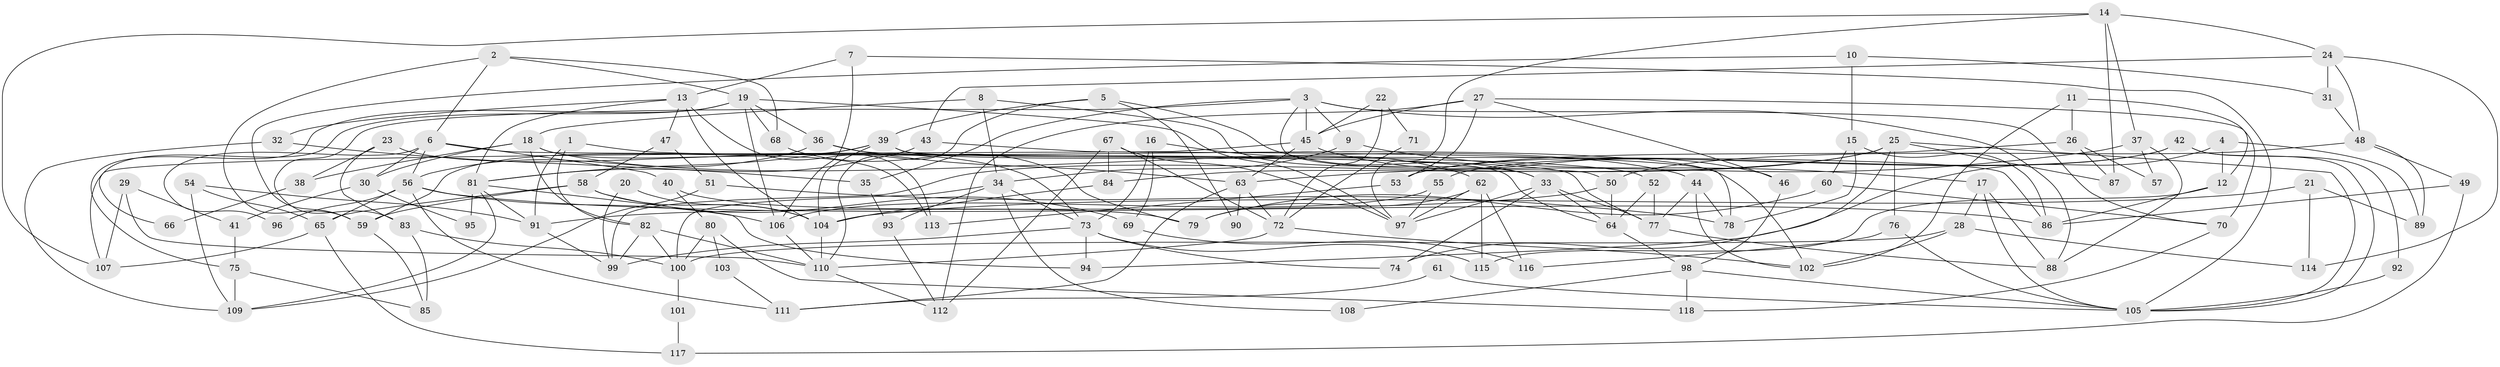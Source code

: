 // Generated by graph-tools (version 1.1) at 2025/02/03/09/25 03:02:11]
// undirected, 118 vertices, 236 edges
graph export_dot {
graph [start="1"]
  node [color=gray90,style=filled];
  1;
  2;
  3;
  4;
  5;
  6;
  7;
  8;
  9;
  10;
  11;
  12;
  13;
  14;
  15;
  16;
  17;
  18;
  19;
  20;
  21;
  22;
  23;
  24;
  25;
  26;
  27;
  28;
  29;
  30;
  31;
  32;
  33;
  34;
  35;
  36;
  37;
  38;
  39;
  40;
  41;
  42;
  43;
  44;
  45;
  46;
  47;
  48;
  49;
  50;
  51;
  52;
  53;
  54;
  55;
  56;
  57;
  58;
  59;
  60;
  61;
  62;
  63;
  64;
  65;
  66;
  67;
  68;
  69;
  70;
  71;
  72;
  73;
  74;
  75;
  76;
  77;
  78;
  79;
  80;
  81;
  82;
  83;
  84;
  85;
  86;
  87;
  88;
  89;
  90;
  91;
  92;
  93;
  94;
  95;
  96;
  97;
  98;
  99;
  100;
  101;
  102;
  103;
  104;
  105;
  106;
  107;
  108;
  109;
  110;
  111;
  112;
  113;
  114;
  115;
  116;
  117;
  118;
  1 -- 91;
  1 -- 52;
  1 -- 82;
  2 -- 59;
  2 -- 6;
  2 -- 19;
  2 -- 68;
  3 -- 45;
  3 -- 50;
  3 -- 9;
  3 -- 35;
  3 -- 70;
  3 -- 83;
  3 -- 88;
  4 -- 12;
  4 -- 94;
  4 -- 89;
  5 -- 33;
  5 -- 110;
  5 -- 39;
  5 -- 90;
  6 -- 56;
  6 -- 77;
  6 -- 30;
  6 -- 40;
  6 -- 96;
  7 -- 105;
  7 -- 13;
  7 -- 106;
  8 -- 33;
  8 -- 18;
  8 -- 34;
  9 -- 34;
  9 -- 17;
  10 -- 59;
  10 -- 15;
  10 -- 31;
  11 -- 26;
  11 -- 12;
  11 -- 102;
  12 -- 86;
  12 -- 115;
  13 -- 81;
  13 -- 104;
  13 -- 32;
  13 -- 47;
  13 -- 113;
  14 -- 97;
  14 -- 37;
  14 -- 24;
  14 -- 87;
  14 -- 107;
  15 -- 78;
  15 -- 86;
  15 -- 60;
  16 -- 62;
  16 -- 73;
  16 -- 69;
  17 -- 105;
  17 -- 28;
  17 -- 88;
  18 -- 82;
  18 -- 44;
  18 -- 30;
  18 -- 38;
  18 -- 113;
  19 -- 75;
  19 -- 36;
  19 -- 66;
  19 -- 68;
  19 -- 97;
  19 -- 106;
  20 -- 99;
  20 -- 104;
  21 -- 114;
  21 -- 104;
  21 -- 89;
  22 -- 72;
  22 -- 45;
  22 -- 71;
  23 -- 83;
  23 -- 73;
  23 -- 38;
  24 -- 31;
  24 -- 43;
  24 -- 48;
  24 -- 114;
  25 -- 105;
  25 -- 99;
  25 -- 74;
  25 -- 76;
  25 -- 84;
  25 -- 87;
  26 -- 87;
  26 -- 53;
  26 -- 57;
  27 -- 70;
  27 -- 112;
  27 -- 45;
  27 -- 46;
  27 -- 53;
  28 -- 100;
  28 -- 102;
  28 -- 114;
  29 -- 110;
  29 -- 107;
  29 -- 41;
  30 -- 41;
  30 -- 95;
  31 -- 48;
  32 -- 35;
  32 -- 109;
  33 -- 77;
  33 -- 97;
  33 -- 64;
  33 -- 74;
  34 -- 73;
  34 -- 93;
  34 -- 100;
  34 -- 108;
  35 -- 93;
  36 -- 102;
  36 -- 56;
  36 -- 63;
  37 -- 63;
  37 -- 88;
  37 -- 57;
  38 -- 66;
  39 -- 104;
  39 -- 59;
  39 -- 64;
  39 -- 81;
  39 -- 86;
  40 -- 79;
  40 -- 80;
  41 -- 75;
  42 -- 53;
  42 -- 105;
  42 -- 55;
  42 -- 92;
  43 -- 81;
  43 -- 78;
  44 -- 102;
  44 -- 78;
  44 -- 77;
  45 -- 107;
  45 -- 46;
  45 -- 63;
  46 -- 98;
  47 -- 58;
  47 -- 51;
  48 -- 89;
  48 -- 49;
  48 -- 50;
  49 -- 86;
  49 -- 117;
  50 -- 64;
  50 -- 91;
  51 -- 109;
  51 -- 78;
  52 -- 77;
  52 -- 64;
  53 -- 113;
  54 -- 91;
  54 -- 109;
  54 -- 65;
  55 -- 106;
  55 -- 97;
  56 -- 106;
  56 -- 65;
  56 -- 86;
  56 -- 96;
  56 -- 111;
  58 -- 65;
  58 -- 104;
  58 -- 59;
  58 -- 69;
  59 -- 85;
  60 -- 70;
  60 -- 79;
  61 -- 105;
  61 -- 111;
  62 -- 97;
  62 -- 79;
  62 -- 115;
  62 -- 116;
  63 -- 72;
  63 -- 90;
  63 -- 111;
  64 -- 98;
  65 -- 107;
  65 -- 117;
  67 -- 72;
  67 -- 97;
  67 -- 84;
  67 -- 112;
  68 -- 79;
  69 -- 116;
  70 -- 118;
  71 -- 72;
  72 -- 102;
  72 -- 110;
  73 -- 74;
  73 -- 99;
  73 -- 94;
  73 -- 115;
  75 -- 85;
  75 -- 109;
  76 -- 116;
  76 -- 105;
  77 -- 88;
  80 -- 100;
  80 -- 103;
  80 -- 118;
  81 -- 109;
  81 -- 91;
  81 -- 94;
  81 -- 95;
  82 -- 110;
  82 -- 99;
  82 -- 100;
  83 -- 100;
  83 -- 85;
  84 -- 104;
  91 -- 99;
  92 -- 105;
  93 -- 112;
  98 -- 105;
  98 -- 108;
  98 -- 118;
  100 -- 101;
  101 -- 117;
  103 -- 111;
  104 -- 110;
  106 -- 110;
  110 -- 112;
}
